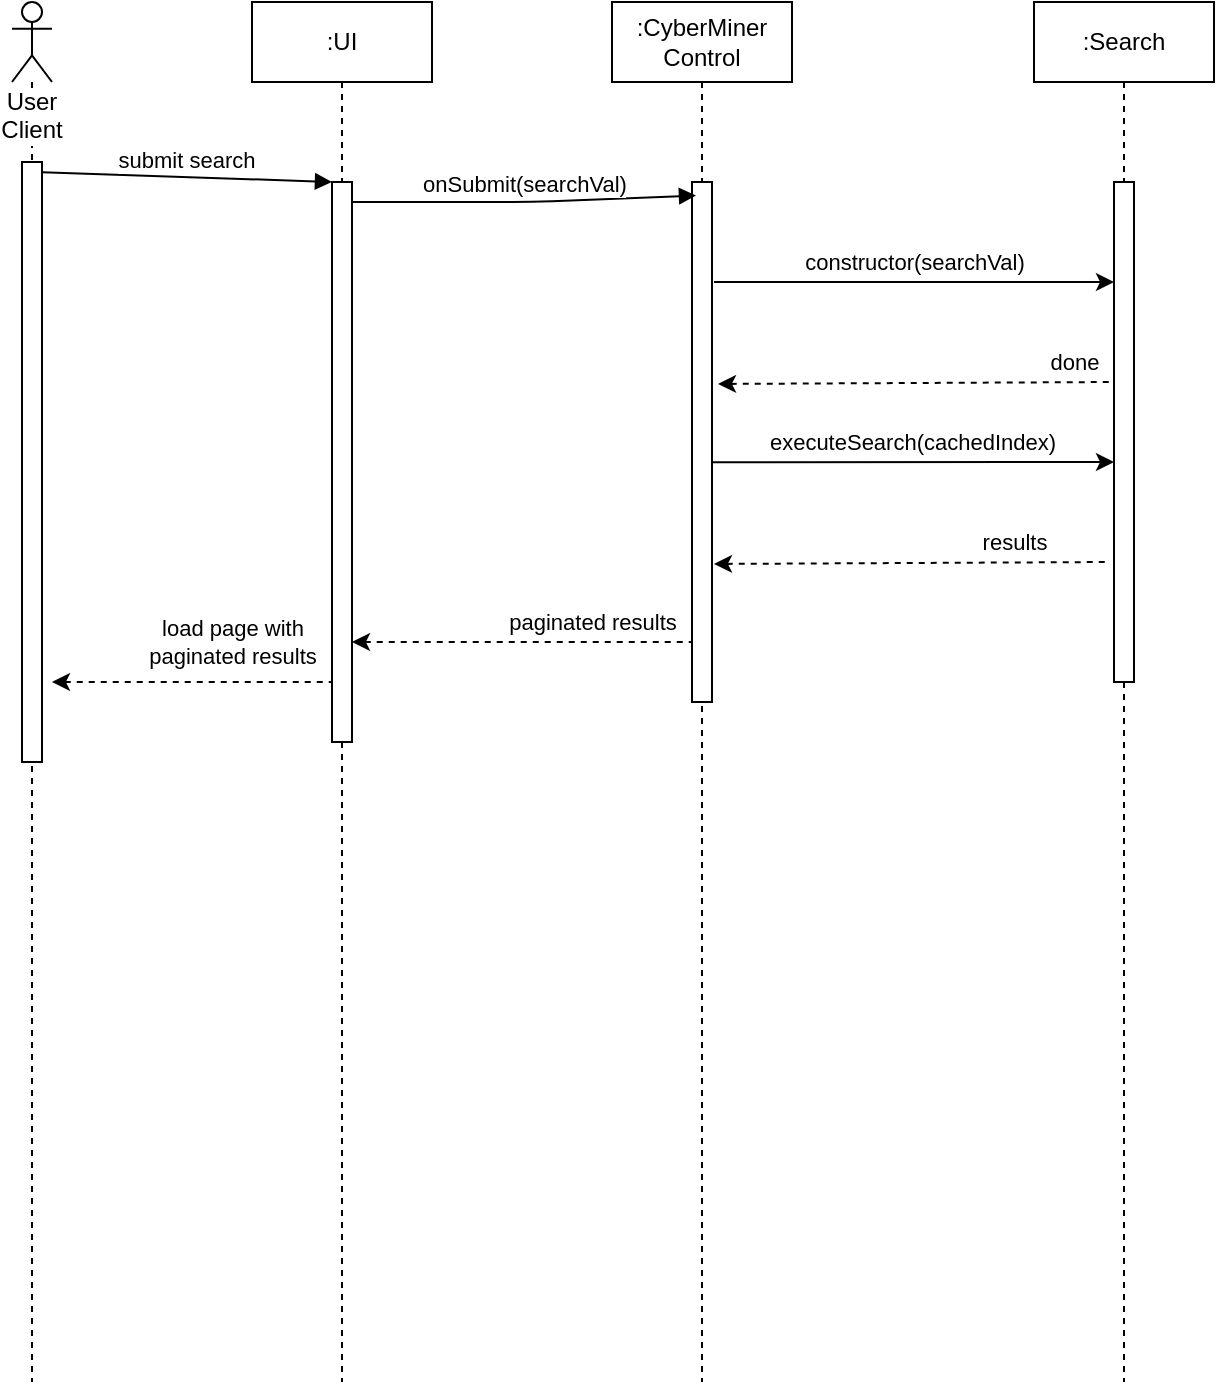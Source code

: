<mxfile version="12.3.3" type="github" pages="1">
  <diagram id="e5vHWDUePIUh8G4eEy7l" name="Page-1">
    <mxGraphModel dx="805" dy="427" grid="1" gridSize="10" guides="1" tooltips="1" connect="1" arrows="1" fold="1" page="1" pageScale="1" pageWidth="1600" pageHeight="1200" math="0" shadow="0">
      <root>
        <mxCell id="0"/>
        <mxCell id="1" parent="0"/>
        <mxCell id="ZQl7QdY2teaes1WGbOm0-16" value=":UI" style="shape=umlLifeline;perimeter=lifelinePerimeter;whiteSpace=wrap;html=1;container=1;collapsible=0;recursiveResize=0;outlineConnect=0;" vertex="1" parent="1">
          <mxGeometry x="180" y="30" width="90" height="690" as="geometry"/>
        </mxCell>
        <mxCell id="ZQl7QdY2teaes1WGbOm0-17" value="" style="html=1;points=[];perimeter=orthogonalPerimeter;" vertex="1" parent="ZQl7QdY2teaes1WGbOm0-16">
          <mxGeometry x="40" y="90" width="10" height="280" as="geometry"/>
        </mxCell>
        <mxCell id="ZQl7QdY2teaes1WGbOm0-18" value="User Client" style="shape=umlLifeline;participant=umlActor;perimeter=lifelinePerimeter;whiteSpace=wrap;html=1;container=1;collapsible=0;recursiveResize=0;verticalAlign=top;spacingTop=36;labelBackgroundColor=#ffffff;outlineConnect=0;" vertex="1" parent="1">
          <mxGeometry x="60" y="30" width="20" height="690" as="geometry"/>
        </mxCell>
        <mxCell id="ZQl7QdY2teaes1WGbOm0-19" value="" style="html=1;points=[];perimeter=orthogonalPerimeter;" vertex="1" parent="ZQl7QdY2teaes1WGbOm0-18">
          <mxGeometry x="5" y="80" width="10" height="300" as="geometry"/>
        </mxCell>
        <mxCell id="ZQl7QdY2teaes1WGbOm0-20" value="submit search" style="html=1;verticalAlign=bottom;endArrow=block;exitX=1;exitY=0.017;exitDx=0;exitDy=0;exitPerimeter=0;entryX=0;entryY=0;entryDx=0;entryDy=0;entryPerimeter=0;" edge="1" parent="1" source="ZQl7QdY2teaes1WGbOm0-19" target="ZQl7QdY2teaes1WGbOm0-17">
          <mxGeometry width="80" relative="1" as="geometry">
            <mxPoint x="90" y="130" as="sourcePoint"/>
            <mxPoint x="210" y="120" as="targetPoint"/>
          </mxGeometry>
        </mxCell>
        <mxCell id="ZQl7QdY2teaes1WGbOm0-21" value=":CyberMiner Control" style="shape=umlLifeline;perimeter=lifelinePerimeter;whiteSpace=wrap;html=1;container=1;collapsible=0;recursiveResize=0;outlineConnect=0;" vertex="1" parent="1">
          <mxGeometry x="360" y="30" width="90" height="690" as="geometry"/>
        </mxCell>
        <mxCell id="ZQl7QdY2teaes1WGbOm0-22" value="" style="html=1;points=[];perimeter=orthogonalPerimeter;" vertex="1" parent="ZQl7QdY2teaes1WGbOm0-21">
          <mxGeometry x="40" y="90" width="10" height="260" as="geometry"/>
        </mxCell>
        <mxCell id="ZQl7QdY2teaes1WGbOm0-23" value="onSubmit(searchVal)" style="html=1;verticalAlign=bottom;endArrow=block;entryX=0.2;entryY=0.026;entryDx=0;entryDy=0;entryPerimeter=0;" edge="1" parent="1" source="ZQl7QdY2teaes1WGbOm0-17" target="ZQl7QdY2teaes1WGbOm0-22">
          <mxGeometry width="80" relative="1" as="geometry">
            <mxPoint x="240" y="129.86" as="sourcePoint"/>
            <mxPoint x="360" y="130" as="targetPoint"/>
            <Array as="points">
              <mxPoint x="320" y="130"/>
            </Array>
          </mxGeometry>
        </mxCell>
        <mxCell id="ZQl7QdY2teaes1WGbOm0-27" value="constructor(searchVal)" style="endArrow=classic;html=1;" edge="1" parent="1">
          <mxGeometry y="10" width="50" height="50" relative="1" as="geometry">
            <mxPoint x="411" y="170" as="sourcePoint"/>
            <mxPoint x="611" y="170" as="targetPoint"/>
            <mxPoint as="offset"/>
          </mxGeometry>
        </mxCell>
        <mxCell id="ZQl7QdY2teaes1WGbOm0-28" value=":Search" style="shape=umlLifeline;perimeter=lifelinePerimeter;whiteSpace=wrap;html=1;container=1;collapsible=0;recursiveResize=0;outlineConnect=0;" vertex="1" parent="1">
          <mxGeometry x="571" y="30" width="90" height="690" as="geometry"/>
        </mxCell>
        <mxCell id="ZQl7QdY2teaes1WGbOm0-29" value="" style="html=1;points=[];perimeter=orthogonalPerimeter;" vertex="1" parent="ZQl7QdY2teaes1WGbOm0-28">
          <mxGeometry x="40" y="90" width="10" height="250" as="geometry"/>
        </mxCell>
        <mxCell id="ZQl7QdY2teaes1WGbOm0-30" value="done" style="endArrow=none;dashed=1;html=1;exitX=1.2;exitY=0.297;exitDx=0;exitDy=0;exitPerimeter=0;startArrow=classic;startFill=1;" edge="1" parent="1">
          <mxGeometry x="0.798" y="10" width="50" height="50" relative="1" as="geometry">
            <mxPoint x="413" y="220.98" as="sourcePoint"/>
            <mxPoint x="611" y="220" as="targetPoint"/>
            <mxPoint as="offset"/>
          </mxGeometry>
        </mxCell>
        <mxCell id="ZQl7QdY2teaes1WGbOm0-31" value="executeSearch(cachedIndex)" style="endArrow=classic;html=1;exitX=0.9;exitY=0.412;exitDx=0;exitDy=0;exitPerimeter=0;" edge="1" parent="1">
          <mxGeometry y="10" width="50" height="50" relative="1" as="geometry">
            <mxPoint x="410" y="260.08" as="sourcePoint"/>
            <mxPoint x="611" y="260" as="targetPoint"/>
            <mxPoint as="offset"/>
          </mxGeometry>
        </mxCell>
        <mxCell id="ZQl7QdY2teaes1WGbOm0-32" value="results" style="endArrow=none;dashed=1;html=1;exitX=1.2;exitY=0.297;exitDx=0;exitDy=0;exitPerimeter=0;startArrow=classic;startFill=1;" edge="1" parent="1">
          <mxGeometry x="0.516" y="10" width="50" height="50" relative="1" as="geometry">
            <mxPoint x="411" y="310.98" as="sourcePoint"/>
            <mxPoint x="609" y="310" as="targetPoint"/>
            <mxPoint as="offset"/>
          </mxGeometry>
        </mxCell>
        <mxCell id="ZQl7QdY2teaes1WGbOm0-34" value="paginated results" style="endArrow=none;dashed=1;html=1;exitX=1.2;exitY=0.297;exitDx=0;exitDy=0;exitPerimeter=0;startArrow=classic;startFill=1;" edge="1" parent="1">
          <mxGeometry x="0.412" y="10" width="50" height="50" relative="1" as="geometry">
            <mxPoint x="230" y="349.98" as="sourcePoint"/>
            <mxPoint x="400" y="350" as="targetPoint"/>
            <mxPoint as="offset"/>
          </mxGeometry>
        </mxCell>
        <mxCell id="ZQl7QdY2teaes1WGbOm0-35" value="load page with&lt;br&gt;paginated results" style="endArrow=none;dashed=1;html=1;startArrow=classic;startFill=1;" edge="1" parent="1">
          <mxGeometry x="0.286" y="20" width="50" height="50" relative="1" as="geometry">
            <mxPoint x="80" y="370" as="sourcePoint"/>
            <mxPoint x="220" y="370" as="targetPoint"/>
            <mxPoint as="offset"/>
          </mxGeometry>
        </mxCell>
      </root>
    </mxGraphModel>
  </diagram>
</mxfile>
